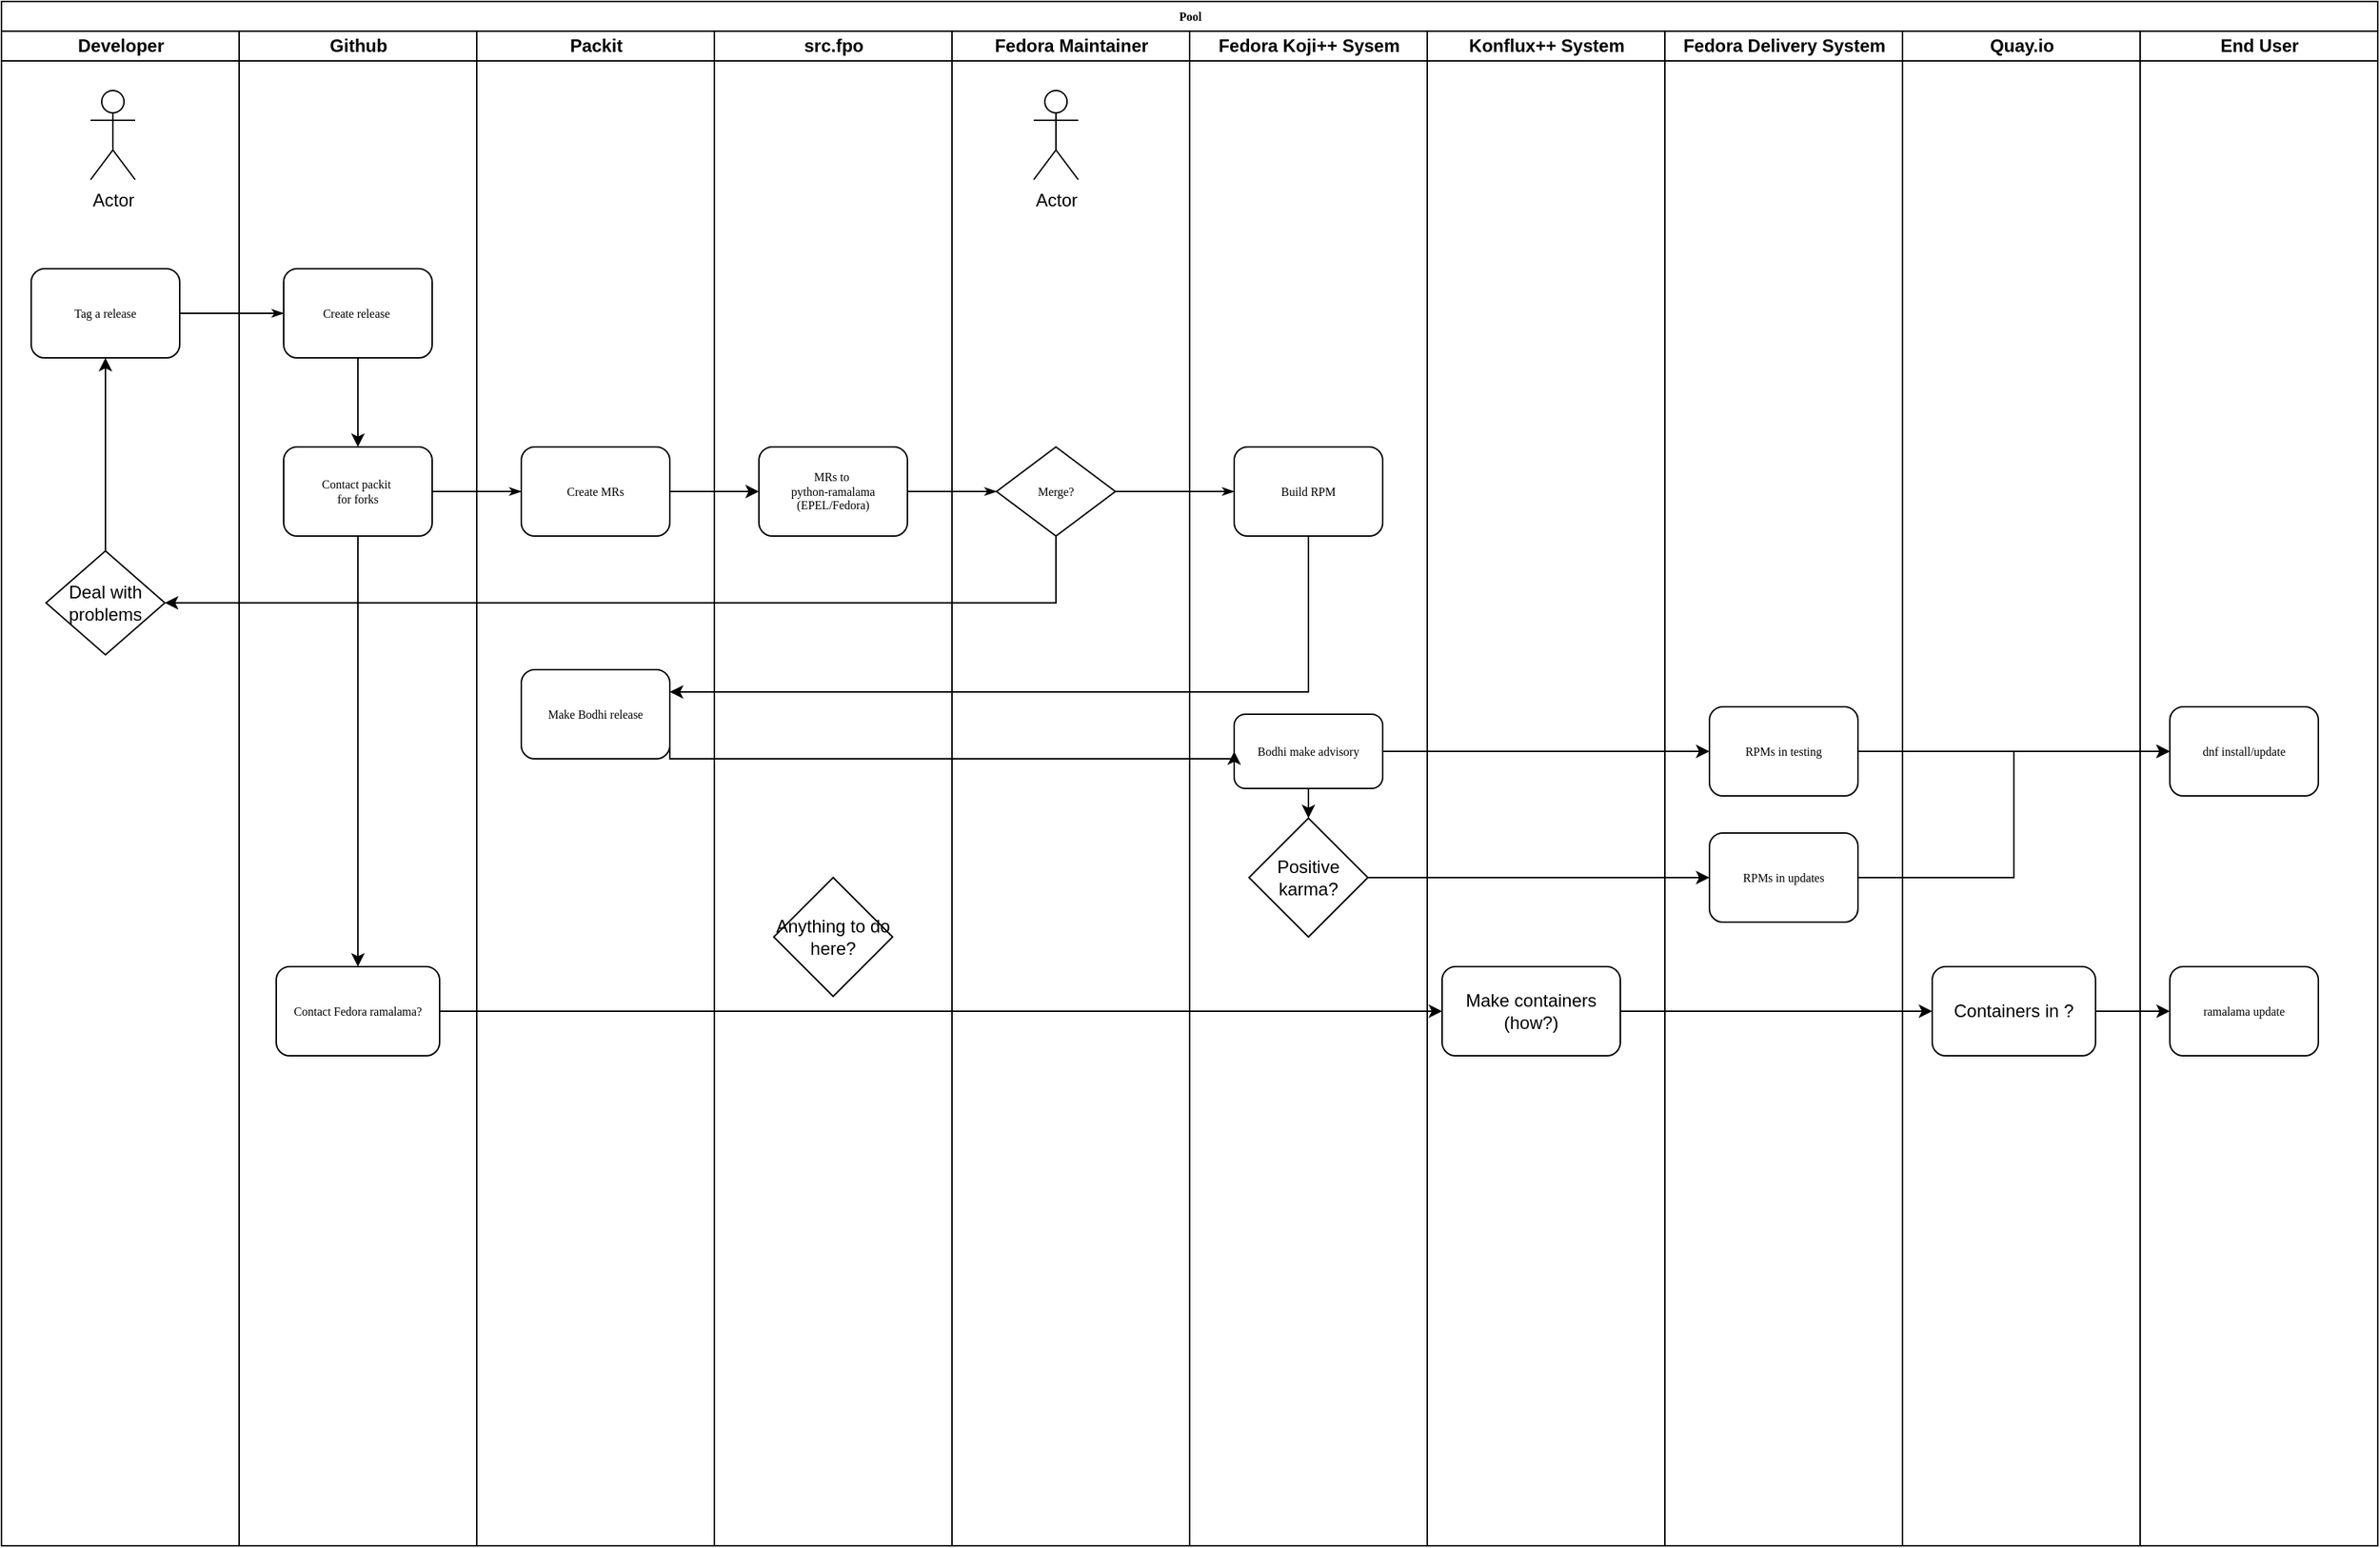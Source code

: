 <mxfile version="26.1.0">
  <diagram name="Page-1" id="74e2e168-ea6b-b213-b513-2b3c1d86103e">
    <mxGraphModel dx="1000" dy="613" grid="1" gridSize="10" guides="1" tooltips="1" connect="1" arrows="1" fold="1" page="1" pageScale="1" pageWidth="1100" pageHeight="850" background="none" math="0" shadow="0">
      <root>
        <mxCell id="0" />
        <mxCell id="1" parent="0" />
        <mxCell id="77e6c97f196da883-1" value="Pool" style="swimlane;html=1;childLayout=stackLayout;startSize=20;rounded=0;shadow=0;labelBackgroundColor=none;strokeWidth=1;fontFamily=Verdana;fontSize=8;align=center;" parent="1" vertex="1">
          <mxGeometry x="70" y="40" width="1600" height="1040" as="geometry" />
        </mxCell>
        <mxCell id="77e6c97f196da883-2" value="Developer" style="swimlane;html=1;startSize=20;" parent="77e6c97f196da883-1" vertex="1">
          <mxGeometry y="20" width="160" height="1020" as="geometry" />
        </mxCell>
        <mxCell id="77e6c97f196da883-8" value="Tag a release" style="rounded=1;whiteSpace=wrap;html=1;shadow=0;labelBackgroundColor=none;strokeWidth=1;fontFamily=Verdana;fontSize=8;align=center;" parent="77e6c97f196da883-2" vertex="1">
          <mxGeometry x="20" y="160" width="100" height="60" as="geometry" />
        </mxCell>
        <mxCell id="T4m-lKm9hitmyTdmc8eZ-14" style="edgeStyle=orthogonalEdgeStyle;rounded=0;orthogonalLoop=1;jettySize=auto;html=1;exitX=0.5;exitY=0;exitDx=0;exitDy=0;entryX=0.5;entryY=1;entryDx=0;entryDy=0;" edge="1" parent="77e6c97f196da883-2" source="T4m-lKm9hitmyTdmc8eZ-13" target="77e6c97f196da883-8">
          <mxGeometry relative="1" as="geometry" />
        </mxCell>
        <mxCell id="T4m-lKm9hitmyTdmc8eZ-13" value="Deal with problems" style="rhombus;whiteSpace=wrap;html=1;" vertex="1" parent="77e6c97f196da883-2">
          <mxGeometry x="30" y="350" width="80" height="70" as="geometry" />
        </mxCell>
        <mxCell id="T4m-lKm9hitmyTdmc8eZ-34" value="Actor" style="shape=umlActor;verticalLabelPosition=bottom;verticalAlign=top;html=1;outlineConnect=0;" vertex="1" parent="77e6c97f196da883-2">
          <mxGeometry x="60" y="40" width="30" height="60" as="geometry" />
        </mxCell>
        <mxCell id="77e6c97f196da883-26" style="edgeStyle=orthogonalEdgeStyle;rounded=1;html=1;labelBackgroundColor=none;startArrow=none;startFill=0;startSize=5;endArrow=classicThin;endFill=1;endSize=5;jettySize=auto;orthogonalLoop=1;strokeWidth=1;fontFamily=Verdana;fontSize=8" parent="77e6c97f196da883-1" source="77e6c97f196da883-8" target="77e6c97f196da883-11" edge="1">
          <mxGeometry relative="1" as="geometry" />
        </mxCell>
        <mxCell id="77e6c97f196da883-28" style="edgeStyle=orthogonalEdgeStyle;rounded=1;html=1;labelBackgroundColor=none;startArrow=none;startFill=0;startSize=5;endArrow=classicThin;endFill=1;endSize=5;jettySize=auto;orthogonalLoop=1;strokeWidth=1;fontFamily=Verdana;fontSize=8" parent="77e6c97f196da883-1" source="77e6c97f196da883-9" target="77e6c97f196da883-12" edge="1">
          <mxGeometry relative="1" as="geometry" />
        </mxCell>
        <mxCell id="77e6c97f196da883-3" value="Github" style="swimlane;html=1;startSize=20;" parent="77e6c97f196da883-1" vertex="1">
          <mxGeometry x="160" y="20" width="160" height="1020" as="geometry" />
        </mxCell>
        <mxCell id="T4m-lKm9hitmyTdmc8eZ-12" style="edgeStyle=orthogonalEdgeStyle;rounded=0;orthogonalLoop=1;jettySize=auto;html=1;exitX=0.5;exitY=1;exitDx=0;exitDy=0;entryX=0.5;entryY=0;entryDx=0;entryDy=0;" edge="1" parent="77e6c97f196da883-3" source="77e6c97f196da883-11" target="77e6c97f196da883-9">
          <mxGeometry relative="1" as="geometry" />
        </mxCell>
        <mxCell id="77e6c97f196da883-11" value="Create release&amp;nbsp;" style="rounded=1;whiteSpace=wrap;html=1;shadow=0;labelBackgroundColor=none;strokeWidth=1;fontFamily=Verdana;fontSize=8;align=center;" parent="77e6c97f196da883-3" vertex="1">
          <mxGeometry x="30" y="160" width="100" height="60" as="geometry" />
        </mxCell>
        <mxCell id="T4m-lKm9hitmyTdmc8eZ-26" style="edgeStyle=orthogonalEdgeStyle;rounded=0;orthogonalLoop=1;jettySize=auto;html=1;exitX=0.5;exitY=1;exitDx=0;exitDy=0;entryX=0.5;entryY=0;entryDx=0;entryDy=0;" edge="1" parent="77e6c97f196da883-3" source="77e6c97f196da883-9" target="77e6c97f196da883-24">
          <mxGeometry relative="1" as="geometry">
            <mxPoint x="80" y="620" as="targetPoint" />
          </mxGeometry>
        </mxCell>
        <mxCell id="77e6c97f196da883-9" value="Contact packit&amp;nbsp;&lt;div&gt;for forks&lt;/div&gt;" style="rounded=1;whiteSpace=wrap;html=1;shadow=0;labelBackgroundColor=none;strokeWidth=1;fontFamily=Verdana;fontSize=8;align=center;" parent="77e6c97f196da883-3" vertex="1">
          <mxGeometry x="30" y="280" width="100" height="60" as="geometry" />
        </mxCell>
        <mxCell id="77e6c97f196da883-24" value="Contact Fedora ramalama?" style="rounded=1;whiteSpace=wrap;html=1;shadow=0;labelBackgroundColor=none;strokeWidth=1;fontFamily=Verdana;fontSize=8;align=center;" parent="77e6c97f196da883-3" vertex="1">
          <mxGeometry x="25" y="630" width="110" height="60" as="geometry" />
        </mxCell>
        <mxCell id="77e6c97f196da883-4" value="Packit" style="swimlane;html=1;startSize=20;" parent="77e6c97f196da883-1" vertex="1">
          <mxGeometry x="320" y="20" width="160" height="1020" as="geometry" />
        </mxCell>
        <mxCell id="77e6c97f196da883-12" value="Create MRs" style="rounded=1;whiteSpace=wrap;html=1;shadow=0;labelBackgroundColor=none;strokeWidth=1;fontFamily=Verdana;fontSize=8;align=center;" parent="77e6c97f196da883-4" vertex="1">
          <mxGeometry x="30" y="280" width="100" height="60" as="geometry" />
        </mxCell>
        <mxCell id="77e6c97f196da883-18" value="Make Bodhi release" style="rounded=1;whiteSpace=wrap;html=1;shadow=0;labelBackgroundColor=none;strokeWidth=1;fontFamily=Verdana;fontSize=8;align=center;" parent="77e6c97f196da883-4" vertex="1">
          <mxGeometry x="30" y="430" width="100" height="60" as="geometry" />
        </mxCell>
        <mxCell id="77e6c97f196da883-5" value="src.fpo" style="swimlane;html=1;startSize=20;" parent="77e6c97f196da883-1" vertex="1">
          <mxGeometry x="480" y="20" width="160" height="1020" as="geometry" />
        </mxCell>
        <mxCell id="77e6c97f196da883-15" value="MRs to&amp;nbsp;&lt;div&gt;python-ramalama&lt;/div&gt;&lt;div&gt;(EPEL/Fedora)&lt;/div&gt;" style="rounded=1;whiteSpace=wrap;html=1;shadow=0;labelBackgroundColor=none;strokeWidth=1;fontFamily=Verdana;fontSize=8;align=center;" parent="77e6c97f196da883-5" vertex="1">
          <mxGeometry x="30" y="280" width="100" height="60" as="geometry" />
        </mxCell>
        <mxCell id="T4m-lKm9hitmyTdmc8eZ-35" value="Anything to do here?" style="rhombus;whiteSpace=wrap;html=1;" vertex="1" parent="77e6c97f196da883-5">
          <mxGeometry x="40" y="570" width="80" height="80" as="geometry" />
        </mxCell>
        <mxCell id="77e6c97f196da883-6" value="Fedora Maintainer" style="swimlane;html=1;startSize=20;" parent="77e6c97f196da883-1" vertex="1">
          <mxGeometry x="640" y="20" width="160" height="1020" as="geometry" />
        </mxCell>
        <mxCell id="77e6c97f196da883-16" value="Merge?" style="rhombus;whiteSpace=wrap;html=1;rounded=0;shadow=0;labelBackgroundColor=none;strokeWidth=1;fontFamily=Verdana;fontSize=8;align=center;" parent="77e6c97f196da883-6" vertex="1">
          <mxGeometry x="30" y="280" width="80" height="60" as="geometry" />
        </mxCell>
        <mxCell id="T4m-lKm9hitmyTdmc8eZ-33" value="Actor" style="shape=umlActor;verticalLabelPosition=bottom;verticalAlign=top;html=1;outlineConnect=0;" vertex="1" parent="77e6c97f196da883-6">
          <mxGeometry x="55" y="40" width="30" height="60" as="geometry" />
        </mxCell>
        <mxCell id="77e6c97f196da883-7" value="Fedora Koji++ Sysem" style="swimlane;html=1;startSize=20;" parent="77e6c97f196da883-1" vertex="1">
          <mxGeometry x="800" y="20" width="160" height="1020" as="geometry" />
        </mxCell>
        <mxCell id="77e6c97f196da883-17" value="Build RPM" style="rounded=1;whiteSpace=wrap;html=1;shadow=0;labelBackgroundColor=none;strokeWidth=1;fontFamily=Verdana;fontSize=8;align=center;" parent="77e6c97f196da883-7" vertex="1">
          <mxGeometry x="30" y="280" width="100" height="60" as="geometry" />
        </mxCell>
        <mxCell id="T4m-lKm9hitmyTdmc8eZ-23" style="edgeStyle=orthogonalEdgeStyle;rounded=0;orthogonalLoop=1;jettySize=auto;html=1;exitX=0.5;exitY=1;exitDx=0;exitDy=0;entryX=0.5;entryY=0;entryDx=0;entryDy=0;" edge="1" parent="77e6c97f196da883-7" source="T4m-lKm9hitmyTdmc8eZ-3" target="T4m-lKm9hitmyTdmc8eZ-22">
          <mxGeometry relative="1" as="geometry" />
        </mxCell>
        <mxCell id="T4m-lKm9hitmyTdmc8eZ-3" value="Bodhi make advisory" style="rounded=1;whiteSpace=wrap;html=1;shadow=0;labelBackgroundColor=none;strokeWidth=1;fontFamily=Verdana;fontSize=8;align=center;" vertex="1" parent="77e6c97f196da883-7">
          <mxGeometry x="30" y="460" width="100" height="50" as="geometry" />
        </mxCell>
        <mxCell id="T4m-lKm9hitmyTdmc8eZ-22" value="Positive karma?" style="rhombus;whiteSpace=wrap;html=1;" vertex="1" parent="77e6c97f196da883-7">
          <mxGeometry x="40" y="530" width="80" height="80" as="geometry" />
        </mxCell>
        <mxCell id="T4m-lKm9hitmyTdmc8eZ-1" style="edgeStyle=orthogonalEdgeStyle;rounded=0;orthogonalLoop=1;jettySize=auto;html=1;exitX=1;exitY=0.5;exitDx=0;exitDy=0;entryX=0;entryY=0.5;entryDx=0;entryDy=0;" edge="1" parent="77e6c97f196da883-1" source="77e6c97f196da883-12" target="77e6c97f196da883-15">
          <mxGeometry relative="1" as="geometry" />
        </mxCell>
        <mxCell id="77e6c97f196da883-34" style="edgeStyle=orthogonalEdgeStyle;rounded=1;html=1;labelBackgroundColor=none;startArrow=none;startFill=0;startSize=5;endArrow=classicThin;endFill=1;endSize=5;jettySize=auto;orthogonalLoop=1;strokeColor=#000000;strokeWidth=1;fontFamily=Verdana;fontSize=8;fontColor=#000000;" parent="77e6c97f196da883-1" source="77e6c97f196da883-15" target="77e6c97f196da883-16" edge="1">
          <mxGeometry relative="1" as="geometry" />
        </mxCell>
        <mxCell id="77e6c97f196da883-35" style="edgeStyle=orthogonalEdgeStyle;rounded=1;html=1;labelBackgroundColor=none;startArrow=none;startFill=0;startSize=5;endArrow=classicThin;endFill=1;endSize=5;jettySize=auto;orthogonalLoop=1;strokeWidth=1;fontFamily=Verdana;fontSize=8" parent="77e6c97f196da883-1" source="77e6c97f196da883-16" target="77e6c97f196da883-17" edge="1">
          <mxGeometry relative="1" as="geometry" />
        </mxCell>
        <mxCell id="T4m-lKm9hitmyTdmc8eZ-16" style="edgeStyle=orthogonalEdgeStyle;rounded=0;orthogonalLoop=1;jettySize=auto;html=1;exitX=0.5;exitY=1;exitDx=0;exitDy=0;entryX=1;entryY=0.5;entryDx=0;entryDy=0;" edge="1" parent="77e6c97f196da883-1" source="77e6c97f196da883-16" target="T4m-lKm9hitmyTdmc8eZ-13">
          <mxGeometry relative="1" as="geometry" />
        </mxCell>
        <mxCell id="T4m-lKm9hitmyTdmc8eZ-17" style="edgeStyle=orthogonalEdgeStyle;rounded=0;orthogonalLoop=1;jettySize=auto;html=1;exitX=0.5;exitY=1;exitDx=0;exitDy=0;entryX=1;entryY=0.25;entryDx=0;entryDy=0;" edge="1" parent="77e6c97f196da883-1" source="77e6c97f196da883-17" target="77e6c97f196da883-18">
          <mxGeometry relative="1" as="geometry" />
        </mxCell>
        <mxCell id="T4m-lKm9hitmyTdmc8eZ-19" style="edgeStyle=orthogonalEdgeStyle;rounded=0;orthogonalLoop=1;jettySize=auto;html=1;exitX=1;exitY=0.5;exitDx=0;exitDy=0;entryX=0;entryY=0.5;entryDx=0;entryDy=0;" edge="1" parent="77e6c97f196da883-1" source="77e6c97f196da883-18" target="T4m-lKm9hitmyTdmc8eZ-3">
          <mxGeometry relative="1" as="geometry">
            <Array as="points">
              <mxPoint x="450" y="510" />
            </Array>
          </mxGeometry>
        </mxCell>
        <mxCell id="T4m-lKm9hitmyTdmc8eZ-2" value="&lt;div&gt;&lt;span style=&quot;background-color: transparent; color: light-dark(rgb(0, 0, 0), rgb(255, 255, 255));&quot;&gt;Konflux++ System&lt;/span&gt;&lt;/div&gt;" style="swimlane;html=1;startSize=20;" vertex="1" parent="1">
          <mxGeometry x="1030" y="60" width="160" height="1020" as="geometry" />
        </mxCell>
        <mxCell id="T4m-lKm9hitmyTdmc8eZ-4" value="Fedora Delivery System" style="swimlane;html=1;startSize=20;" vertex="1" parent="1">
          <mxGeometry x="1190" y="60" width="160" height="1020" as="geometry" />
        </mxCell>
        <mxCell id="T4m-lKm9hitmyTdmc8eZ-5" value="RPMs in updates" style="rounded=1;whiteSpace=wrap;html=1;shadow=0;labelBackgroundColor=none;strokeWidth=1;fontFamily=Verdana;fontSize=8;align=center;" vertex="1" parent="T4m-lKm9hitmyTdmc8eZ-4">
          <mxGeometry x="30" y="540" width="100" height="60" as="geometry" />
        </mxCell>
        <mxCell id="77e6c97f196da883-21" value="RPMs in testing" style="rounded=1;whiteSpace=wrap;html=1;shadow=0;labelBackgroundColor=none;strokeWidth=1;fontFamily=Verdana;fontSize=8;align=center;" parent="T4m-lKm9hitmyTdmc8eZ-4" vertex="1">
          <mxGeometry x="30" y="455" width="100" height="60" as="geometry" />
        </mxCell>
        <mxCell id="T4m-lKm9hitmyTdmc8eZ-6" value="Quay.io" style="swimlane;html=1;startSize=20;" vertex="1" parent="1">
          <mxGeometry x="1350" y="60" width="160" height="1020" as="geometry" />
        </mxCell>
        <mxCell id="T4m-lKm9hitmyTdmc8eZ-29" value="Containers in ?" style="rounded=1;whiteSpace=wrap;html=1;" vertex="1" parent="T4m-lKm9hitmyTdmc8eZ-6">
          <mxGeometry x="20" y="630" width="110" height="60" as="geometry" />
        </mxCell>
        <mxCell id="T4m-lKm9hitmyTdmc8eZ-8" value="End User" style="swimlane;html=1;startSize=20;" vertex="1" parent="1">
          <mxGeometry x="1510" y="60" width="160" height="1020" as="geometry" />
        </mxCell>
        <mxCell id="T4m-lKm9hitmyTdmc8eZ-9" value="dnf install/update" style="rounded=1;whiteSpace=wrap;html=1;shadow=0;labelBackgroundColor=none;strokeWidth=1;fontFamily=Verdana;fontSize=8;align=center;" vertex="1" parent="T4m-lKm9hitmyTdmc8eZ-8">
          <mxGeometry x="20" y="455" width="100" height="60" as="geometry" />
        </mxCell>
        <mxCell id="T4m-lKm9hitmyTdmc8eZ-7" value="ramalama update" style="rounded=1;whiteSpace=wrap;html=1;shadow=0;labelBackgroundColor=none;strokeWidth=1;fontFamily=Verdana;fontSize=8;align=center;" vertex="1" parent="T4m-lKm9hitmyTdmc8eZ-8">
          <mxGeometry x="20" y="630" width="100" height="60" as="geometry" />
        </mxCell>
        <mxCell id="T4m-lKm9hitmyTdmc8eZ-18" style="edgeStyle=orthogonalEdgeStyle;rounded=0;orthogonalLoop=1;jettySize=auto;html=1;exitX=1;exitY=0.5;exitDx=0;exitDy=0;" edge="1" parent="1" source="77e6c97f196da883-21" target="T4m-lKm9hitmyTdmc8eZ-9">
          <mxGeometry relative="1" as="geometry" />
        </mxCell>
        <mxCell id="T4m-lKm9hitmyTdmc8eZ-20" style="edgeStyle=orthogonalEdgeStyle;rounded=0;orthogonalLoop=1;jettySize=auto;html=1;exitX=1;exitY=0.5;exitDx=0;exitDy=0;entryX=0;entryY=0.5;entryDx=0;entryDy=0;" edge="1" parent="1" source="T4m-lKm9hitmyTdmc8eZ-3" target="77e6c97f196da883-21">
          <mxGeometry relative="1" as="geometry" />
        </mxCell>
        <mxCell id="T4m-lKm9hitmyTdmc8eZ-24" style="edgeStyle=orthogonalEdgeStyle;rounded=0;orthogonalLoop=1;jettySize=auto;html=1;exitX=1;exitY=0.5;exitDx=0;exitDy=0;entryX=0;entryY=0.5;entryDx=0;entryDy=0;" edge="1" parent="1" source="T4m-lKm9hitmyTdmc8eZ-22" target="T4m-lKm9hitmyTdmc8eZ-5">
          <mxGeometry relative="1" as="geometry" />
        </mxCell>
        <mxCell id="T4m-lKm9hitmyTdmc8eZ-25" style="edgeStyle=orthogonalEdgeStyle;rounded=0;orthogonalLoop=1;jettySize=auto;html=1;exitX=1;exitY=0.5;exitDx=0;exitDy=0;entryX=0;entryY=0.5;entryDx=0;entryDy=0;" edge="1" parent="1" source="T4m-lKm9hitmyTdmc8eZ-5" target="T4m-lKm9hitmyTdmc8eZ-9">
          <mxGeometry relative="1" as="geometry" />
        </mxCell>
        <mxCell id="T4m-lKm9hitmyTdmc8eZ-30" style="edgeStyle=orthogonalEdgeStyle;rounded=0;orthogonalLoop=1;jettySize=auto;html=1;exitX=1;exitY=0.5;exitDx=0;exitDy=0;entryX=0;entryY=0.5;entryDx=0;entryDy=0;" edge="1" parent="1" source="T4m-lKm9hitmyTdmc8eZ-27" target="T4m-lKm9hitmyTdmc8eZ-29">
          <mxGeometry relative="1" as="geometry" />
        </mxCell>
        <mxCell id="T4m-lKm9hitmyTdmc8eZ-27" value="Make containers&lt;div&gt;(how?)&lt;/div&gt;" style="rounded=1;whiteSpace=wrap;html=1;" vertex="1" parent="1">
          <mxGeometry x="1040" y="690" width="120" height="60" as="geometry" />
        </mxCell>
        <mxCell id="T4m-lKm9hitmyTdmc8eZ-31" style="edgeStyle=orthogonalEdgeStyle;rounded=0;orthogonalLoop=1;jettySize=auto;html=1;exitX=1;exitY=0.5;exitDx=0;exitDy=0;entryX=0;entryY=0.5;entryDx=0;entryDy=0;" edge="1" parent="1" source="T4m-lKm9hitmyTdmc8eZ-29" target="T4m-lKm9hitmyTdmc8eZ-7">
          <mxGeometry relative="1" as="geometry" />
        </mxCell>
        <mxCell id="T4m-lKm9hitmyTdmc8eZ-32" style="edgeStyle=orthogonalEdgeStyle;rounded=0;orthogonalLoop=1;jettySize=auto;html=1;exitX=1;exitY=0.5;exitDx=0;exitDy=0;entryX=0;entryY=0.5;entryDx=0;entryDy=0;" edge="1" parent="1" source="77e6c97f196da883-24" target="T4m-lKm9hitmyTdmc8eZ-27">
          <mxGeometry relative="1" as="geometry" />
        </mxCell>
      </root>
    </mxGraphModel>
  </diagram>
</mxfile>
